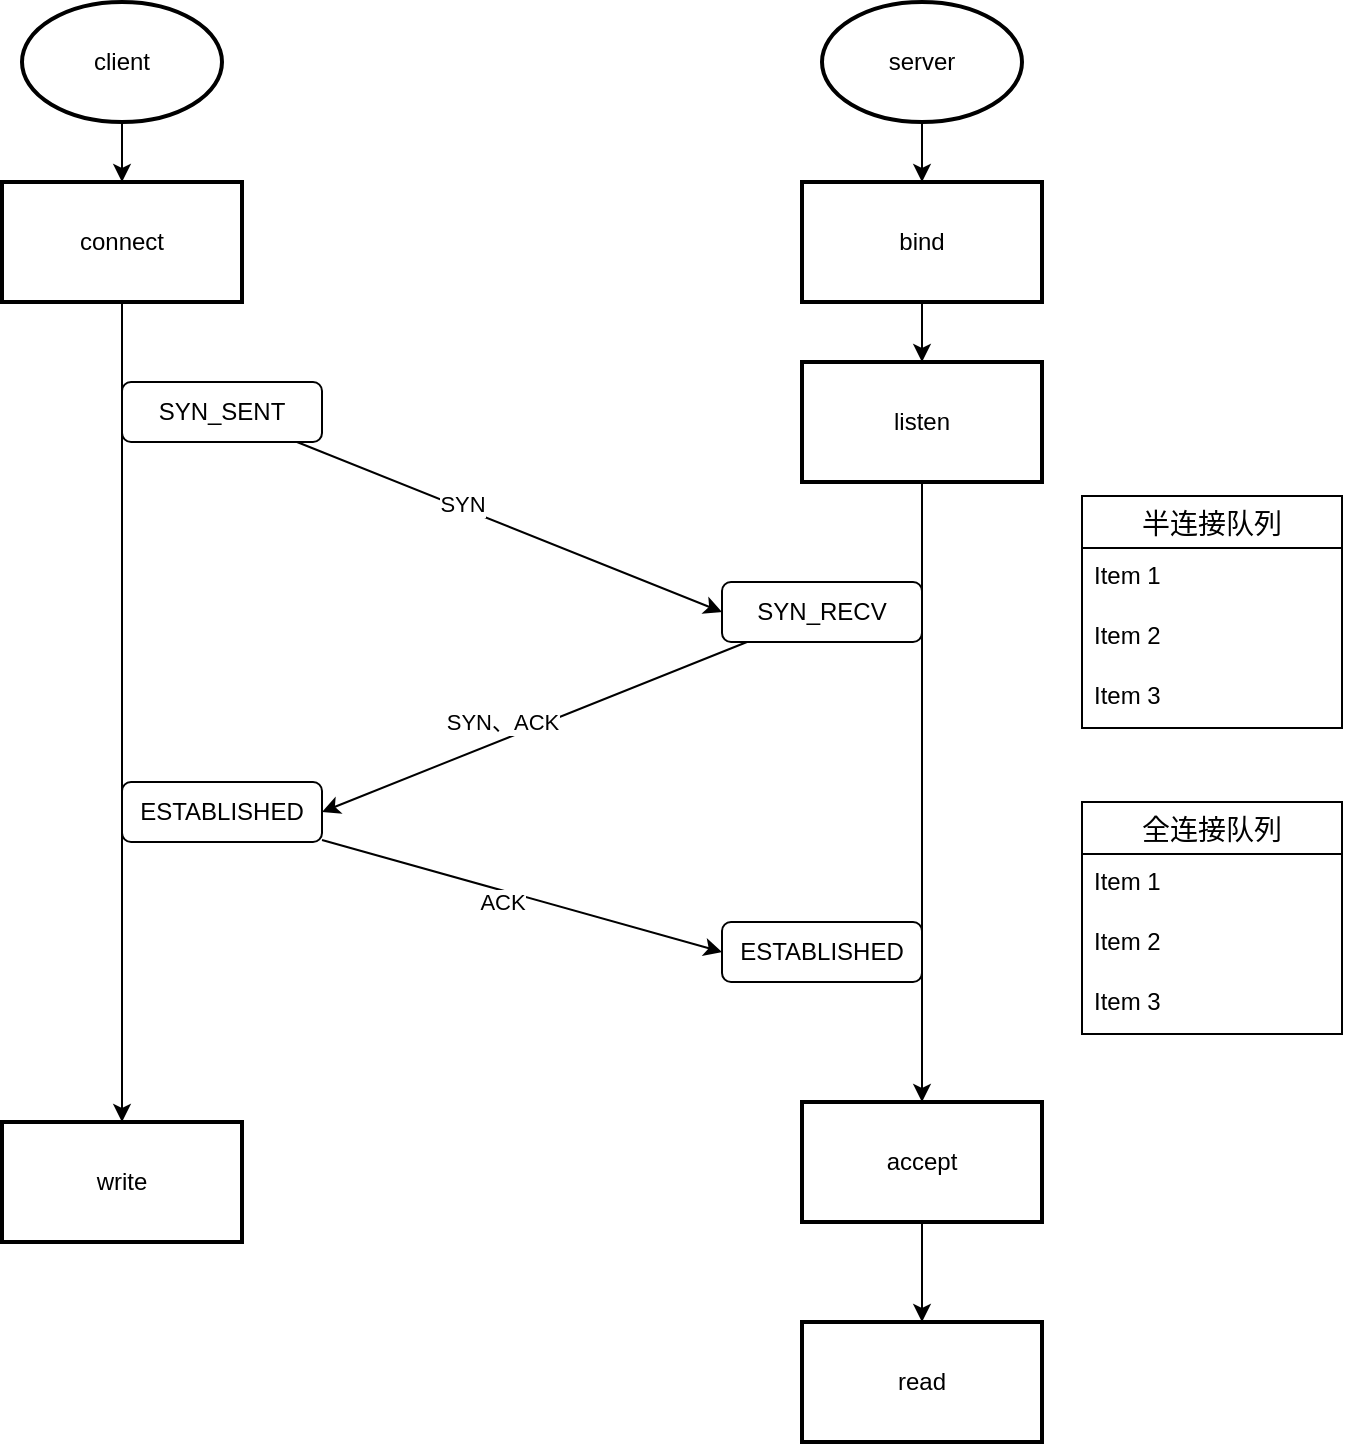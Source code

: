 <mxfile version="16.6.7" type="github">
  <diagram id="4QxFDNz6F6wSQHPXqd-O" name="Page-1">
    <mxGraphModel dx="1426" dy="694" grid="1" gridSize="10" guides="1" tooltips="1" connect="1" arrows="1" fold="1" page="1" pageScale="1" pageWidth="827" pageHeight="1169" math="0" shadow="0">
      <root>
        <mxCell id="0" />
        <mxCell id="1" parent="0" />
        <mxCell id="UzuwNJBczvlwgmloNyYQ-5" value="" style="edgeStyle=orthogonalEdgeStyle;rounded=0;orthogonalLoop=1;jettySize=auto;html=1;" edge="1" parent="1" source="UzuwNJBczvlwgmloNyYQ-1" target="UzuwNJBczvlwgmloNyYQ-4">
          <mxGeometry relative="1" as="geometry" />
        </mxCell>
        <mxCell id="UzuwNJBczvlwgmloNyYQ-1" value="client" style="strokeWidth=2;html=1;shape=mxgraph.flowchart.start_1;whiteSpace=wrap;" vertex="1" parent="1">
          <mxGeometry x="60" y="110" width="100" height="60" as="geometry" />
        </mxCell>
        <mxCell id="UzuwNJBczvlwgmloNyYQ-12" value="" style="edgeStyle=orthogonalEdgeStyle;rounded=0;orthogonalLoop=1;jettySize=auto;html=1;" edge="1" parent="1" source="UzuwNJBczvlwgmloNyYQ-4" target="UzuwNJBczvlwgmloNyYQ-11">
          <mxGeometry relative="1" as="geometry" />
        </mxCell>
        <mxCell id="UzuwNJBczvlwgmloNyYQ-4" value="connect" style="whiteSpace=wrap;html=1;strokeWidth=2;" vertex="1" parent="1">
          <mxGeometry x="50" y="200" width="120" height="60" as="geometry" />
        </mxCell>
        <mxCell id="UzuwNJBczvlwgmloNyYQ-8" value="" style="edgeStyle=orthogonalEdgeStyle;rounded=0;orthogonalLoop=1;jettySize=auto;html=1;" edge="1" parent="1" source="UzuwNJBczvlwgmloNyYQ-6" target="UzuwNJBczvlwgmloNyYQ-7">
          <mxGeometry relative="1" as="geometry" />
        </mxCell>
        <mxCell id="UzuwNJBczvlwgmloNyYQ-6" value="server" style="strokeWidth=2;html=1;shape=mxgraph.flowchart.start_1;whiteSpace=wrap;" vertex="1" parent="1">
          <mxGeometry x="460" y="110" width="100" height="60" as="geometry" />
        </mxCell>
        <mxCell id="UzuwNJBczvlwgmloNyYQ-10" value="" style="edgeStyle=orthogonalEdgeStyle;rounded=0;orthogonalLoop=1;jettySize=auto;html=1;" edge="1" parent="1" source="UzuwNJBczvlwgmloNyYQ-7" target="UzuwNJBczvlwgmloNyYQ-9">
          <mxGeometry relative="1" as="geometry" />
        </mxCell>
        <mxCell id="UzuwNJBczvlwgmloNyYQ-7" value="bind" style="whiteSpace=wrap;html=1;strokeWidth=2;" vertex="1" parent="1">
          <mxGeometry x="450" y="200" width="120" height="60" as="geometry" />
        </mxCell>
        <mxCell id="UzuwNJBczvlwgmloNyYQ-14" value="" style="edgeStyle=orthogonalEdgeStyle;rounded=0;orthogonalLoop=1;jettySize=auto;html=1;" edge="1" parent="1" source="UzuwNJBczvlwgmloNyYQ-9" target="UzuwNJBczvlwgmloNyYQ-13">
          <mxGeometry relative="1" as="geometry" />
        </mxCell>
        <mxCell id="UzuwNJBczvlwgmloNyYQ-9" value="listen" style="whiteSpace=wrap;html=1;strokeWidth=2;" vertex="1" parent="1">
          <mxGeometry x="450" y="290" width="120" height="60" as="geometry" />
        </mxCell>
        <mxCell id="UzuwNJBczvlwgmloNyYQ-11" value="write" style="whiteSpace=wrap;html=1;strokeWidth=2;" vertex="1" parent="1">
          <mxGeometry x="50" y="670" width="120" height="60" as="geometry" />
        </mxCell>
        <mxCell id="UzuwNJBczvlwgmloNyYQ-27" value="" style="edgeStyle=none;rounded=0;orthogonalLoop=1;jettySize=auto;html=1;" edge="1" parent="1" source="UzuwNJBczvlwgmloNyYQ-13" target="UzuwNJBczvlwgmloNyYQ-26">
          <mxGeometry relative="1" as="geometry" />
        </mxCell>
        <mxCell id="UzuwNJBczvlwgmloNyYQ-13" value="accept" style="whiteSpace=wrap;html=1;strokeWidth=2;" vertex="1" parent="1">
          <mxGeometry x="450" y="660" width="120" height="60" as="geometry" />
        </mxCell>
        <mxCell id="UzuwNJBczvlwgmloNyYQ-19" style="rounded=0;orthogonalLoop=1;jettySize=auto;html=1;entryX=0;entryY=0.5;entryDx=0;entryDy=0;" edge="1" parent="1" source="UzuwNJBczvlwgmloNyYQ-15" target="UzuwNJBczvlwgmloNyYQ-16">
          <mxGeometry relative="1" as="geometry" />
        </mxCell>
        <mxCell id="UzuwNJBczvlwgmloNyYQ-21" value="SYN" style="edgeLabel;html=1;align=center;verticalAlign=middle;resizable=0;points=[];" vertex="1" connectable="0" parent="UzuwNJBczvlwgmloNyYQ-19">
          <mxGeometry x="-0.494" y="-1" relative="1" as="geometry">
            <mxPoint x="29" y="8" as="offset" />
          </mxGeometry>
        </mxCell>
        <mxCell id="UzuwNJBczvlwgmloNyYQ-15" value="SYN_SENT" style="rounded=1;whiteSpace=wrap;html=1;" vertex="1" parent="1">
          <mxGeometry x="110" y="300" width="100" height="30" as="geometry" />
        </mxCell>
        <mxCell id="UzuwNJBczvlwgmloNyYQ-22" style="edgeStyle=none;rounded=0;orthogonalLoop=1;jettySize=auto;html=1;entryX=1;entryY=0.5;entryDx=0;entryDy=0;" edge="1" parent="1" source="UzuwNJBczvlwgmloNyYQ-16" target="UzuwNJBczvlwgmloNyYQ-17">
          <mxGeometry relative="1" as="geometry" />
        </mxCell>
        <mxCell id="UzuwNJBczvlwgmloNyYQ-23" value="SYN、ACK" style="edgeLabel;html=1;align=center;verticalAlign=middle;resizable=0;points=[];" vertex="1" connectable="0" parent="UzuwNJBczvlwgmloNyYQ-22">
          <mxGeometry x="-0.339" y="2" relative="1" as="geometry">
            <mxPoint x="-53" y="10" as="offset" />
          </mxGeometry>
        </mxCell>
        <mxCell id="UzuwNJBczvlwgmloNyYQ-16" value="SYN_RECV" style="rounded=1;whiteSpace=wrap;html=1;" vertex="1" parent="1">
          <mxGeometry x="410" y="400" width="100" height="30" as="geometry" />
        </mxCell>
        <mxCell id="UzuwNJBczvlwgmloNyYQ-24" style="edgeStyle=none;rounded=0;orthogonalLoop=1;jettySize=auto;html=1;entryX=0;entryY=0.5;entryDx=0;entryDy=0;" edge="1" parent="1" source="UzuwNJBczvlwgmloNyYQ-17" target="UzuwNJBczvlwgmloNyYQ-18">
          <mxGeometry relative="1" as="geometry" />
        </mxCell>
        <mxCell id="UzuwNJBczvlwgmloNyYQ-25" value="ACK" style="edgeLabel;html=1;align=center;verticalAlign=middle;resizable=0;points=[];" vertex="1" connectable="0" parent="UzuwNJBczvlwgmloNyYQ-24">
          <mxGeometry x="-0.267" y="3" relative="1" as="geometry">
            <mxPoint x="16" y="13" as="offset" />
          </mxGeometry>
        </mxCell>
        <mxCell id="UzuwNJBczvlwgmloNyYQ-17" value="ESTABLISHED" style="rounded=1;whiteSpace=wrap;html=1;" vertex="1" parent="1">
          <mxGeometry x="110" y="500" width="100" height="30" as="geometry" />
        </mxCell>
        <mxCell id="UzuwNJBczvlwgmloNyYQ-18" value="ESTABLISHED" style="rounded=1;whiteSpace=wrap;html=1;" vertex="1" parent="1">
          <mxGeometry x="410" y="570" width="100" height="30" as="geometry" />
        </mxCell>
        <mxCell id="UzuwNJBczvlwgmloNyYQ-26" value="read" style="whiteSpace=wrap;html=1;strokeWidth=2;" vertex="1" parent="1">
          <mxGeometry x="450" y="770" width="120" height="60" as="geometry" />
        </mxCell>
        <mxCell id="UzuwNJBczvlwgmloNyYQ-28" value="半连接队列" style="swimlane;fontStyle=0;childLayout=stackLayout;horizontal=1;startSize=26;horizontalStack=0;resizeParent=1;resizeParentMax=0;resizeLast=0;collapsible=1;marginBottom=0;align=center;fontSize=14;" vertex="1" parent="1">
          <mxGeometry x="590" y="357" width="130" height="116" as="geometry" />
        </mxCell>
        <mxCell id="UzuwNJBczvlwgmloNyYQ-29" value="Item 1" style="text;strokeColor=none;fillColor=none;spacingLeft=4;spacingRight=4;overflow=hidden;rotatable=0;points=[[0,0.5],[1,0.5]];portConstraint=eastwest;fontSize=12;" vertex="1" parent="UzuwNJBczvlwgmloNyYQ-28">
          <mxGeometry y="26" width="130" height="30" as="geometry" />
        </mxCell>
        <mxCell id="UzuwNJBczvlwgmloNyYQ-30" value="Item 2" style="text;strokeColor=none;fillColor=none;spacingLeft=4;spacingRight=4;overflow=hidden;rotatable=0;points=[[0,0.5],[1,0.5]];portConstraint=eastwest;fontSize=12;" vertex="1" parent="UzuwNJBczvlwgmloNyYQ-28">
          <mxGeometry y="56" width="130" height="30" as="geometry" />
        </mxCell>
        <mxCell id="UzuwNJBczvlwgmloNyYQ-31" value="Item 3" style="text;strokeColor=none;fillColor=none;spacingLeft=4;spacingRight=4;overflow=hidden;rotatable=0;points=[[0,0.5],[1,0.5]];portConstraint=eastwest;fontSize=12;" vertex="1" parent="UzuwNJBczvlwgmloNyYQ-28">
          <mxGeometry y="86" width="130" height="30" as="geometry" />
        </mxCell>
        <mxCell id="UzuwNJBczvlwgmloNyYQ-32" value="全连接队列" style="swimlane;fontStyle=0;childLayout=stackLayout;horizontal=1;startSize=26;horizontalStack=0;resizeParent=1;resizeParentMax=0;resizeLast=0;collapsible=1;marginBottom=0;align=center;fontSize=14;" vertex="1" parent="1">
          <mxGeometry x="590" y="510" width="130" height="116" as="geometry" />
        </mxCell>
        <mxCell id="UzuwNJBczvlwgmloNyYQ-33" value="Item 1" style="text;strokeColor=none;fillColor=none;spacingLeft=4;spacingRight=4;overflow=hidden;rotatable=0;points=[[0,0.5],[1,0.5]];portConstraint=eastwest;fontSize=12;" vertex="1" parent="UzuwNJBczvlwgmloNyYQ-32">
          <mxGeometry y="26" width="130" height="30" as="geometry" />
        </mxCell>
        <mxCell id="UzuwNJBczvlwgmloNyYQ-34" value="Item 2" style="text;strokeColor=none;fillColor=none;spacingLeft=4;spacingRight=4;overflow=hidden;rotatable=0;points=[[0,0.5],[1,0.5]];portConstraint=eastwest;fontSize=12;" vertex="1" parent="UzuwNJBczvlwgmloNyYQ-32">
          <mxGeometry y="56" width="130" height="30" as="geometry" />
        </mxCell>
        <mxCell id="UzuwNJBczvlwgmloNyYQ-35" value="Item 3" style="text;strokeColor=none;fillColor=none;spacingLeft=4;spacingRight=4;overflow=hidden;rotatable=0;points=[[0,0.5],[1,0.5]];portConstraint=eastwest;fontSize=12;" vertex="1" parent="UzuwNJBczvlwgmloNyYQ-32">
          <mxGeometry y="86" width="130" height="30" as="geometry" />
        </mxCell>
      </root>
    </mxGraphModel>
  </diagram>
</mxfile>
